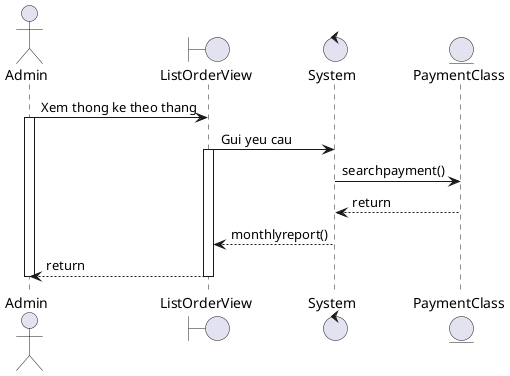 @startuml
actor       Admin   as 1
boundary    ListOrderView    as 2
control     System     as 3
entity      PaymentClass     as 4


1->2 : Xem thong ke theo thang
activate 1
2->3 : Gui yeu cau
activate 2
3->4 : searchpayment()
4-->3 : return 
3-->2 : monthlyreport()
deactivate 3
2-->1 : return
deactivate 2
deactivate 1

@enduml